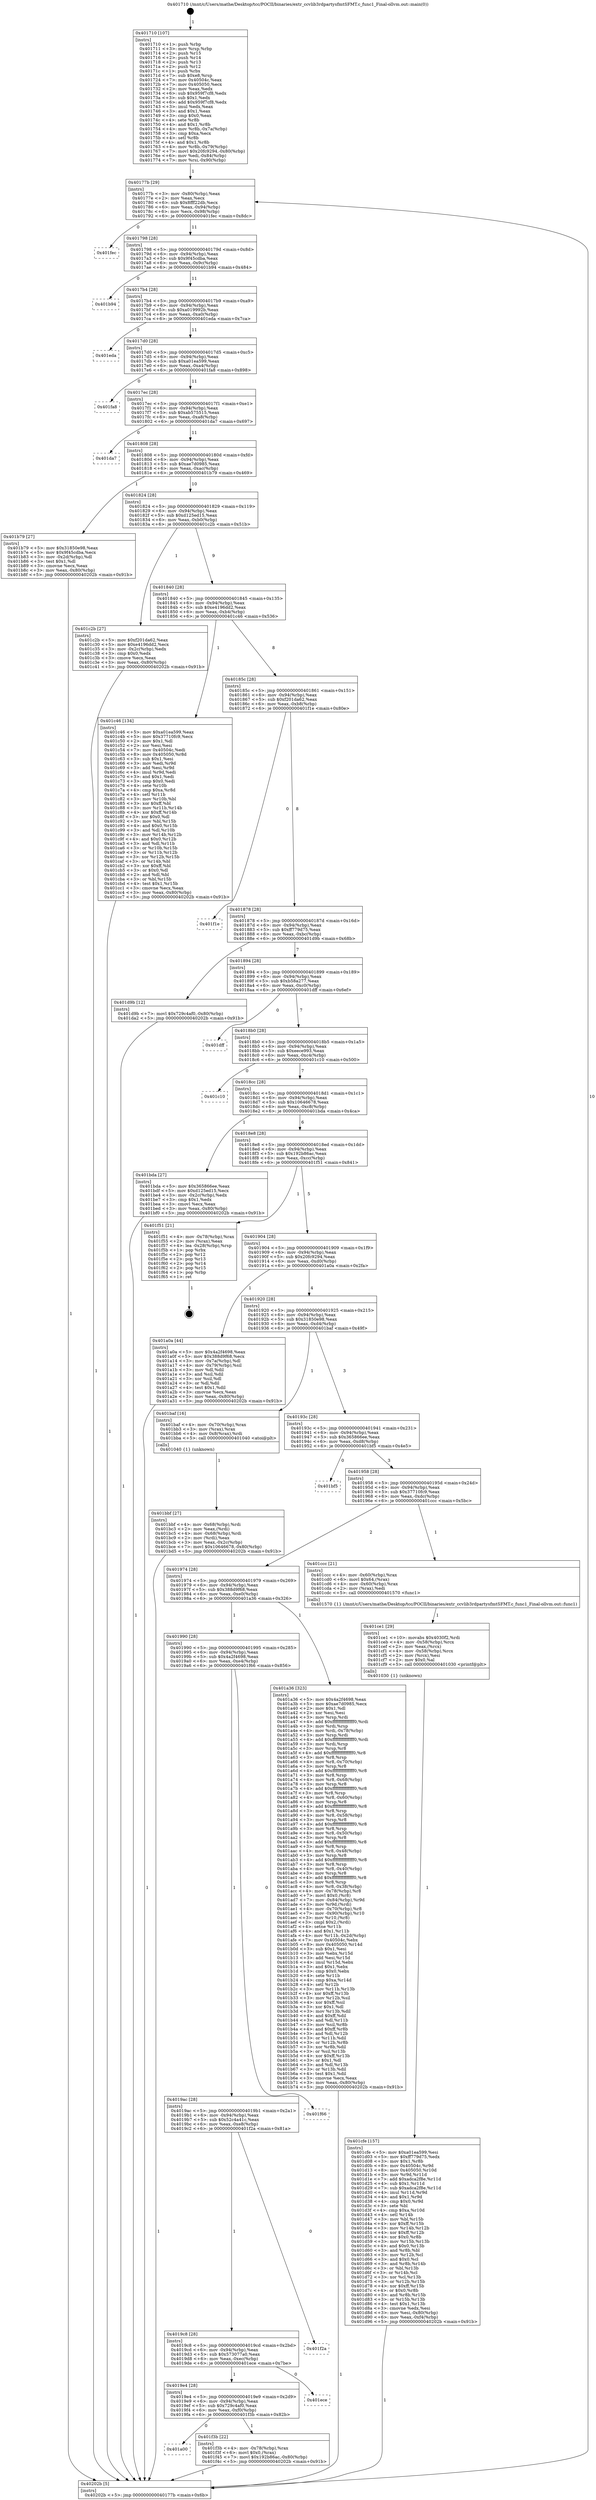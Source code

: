 digraph "0x401710" {
  label = "0x401710 (/mnt/c/Users/mathe/Desktop/tcc/POCII/binaries/extr_ccvlib3rdpartysfmtSFMT.c_func1_Final-ollvm.out::main(0))"
  labelloc = "t"
  node[shape=record]

  Entry [label="",width=0.3,height=0.3,shape=circle,fillcolor=black,style=filled]
  "0x40177b" [label="{
     0x40177b [29]\l
     | [instrs]\l
     &nbsp;&nbsp;0x40177b \<+3\>: mov -0x80(%rbp),%eax\l
     &nbsp;&nbsp;0x40177e \<+2\>: mov %eax,%ecx\l
     &nbsp;&nbsp;0x401780 \<+6\>: sub $0x8fff22db,%ecx\l
     &nbsp;&nbsp;0x401786 \<+6\>: mov %eax,-0x94(%rbp)\l
     &nbsp;&nbsp;0x40178c \<+6\>: mov %ecx,-0x98(%rbp)\l
     &nbsp;&nbsp;0x401792 \<+6\>: je 0000000000401fec \<main+0x8dc\>\l
  }"]
  "0x401fec" [label="{
     0x401fec\l
  }", style=dashed]
  "0x401798" [label="{
     0x401798 [28]\l
     | [instrs]\l
     &nbsp;&nbsp;0x401798 \<+5\>: jmp 000000000040179d \<main+0x8d\>\l
     &nbsp;&nbsp;0x40179d \<+6\>: mov -0x94(%rbp),%eax\l
     &nbsp;&nbsp;0x4017a3 \<+5\>: sub $0x9f45cdba,%eax\l
     &nbsp;&nbsp;0x4017a8 \<+6\>: mov %eax,-0x9c(%rbp)\l
     &nbsp;&nbsp;0x4017ae \<+6\>: je 0000000000401b94 \<main+0x484\>\l
  }"]
  Exit [label="",width=0.3,height=0.3,shape=circle,fillcolor=black,style=filled,peripheries=2]
  "0x401b94" [label="{
     0x401b94\l
  }", style=dashed]
  "0x4017b4" [label="{
     0x4017b4 [28]\l
     | [instrs]\l
     &nbsp;&nbsp;0x4017b4 \<+5\>: jmp 00000000004017b9 \<main+0xa9\>\l
     &nbsp;&nbsp;0x4017b9 \<+6\>: mov -0x94(%rbp),%eax\l
     &nbsp;&nbsp;0x4017bf \<+5\>: sub $0xa019992b,%eax\l
     &nbsp;&nbsp;0x4017c4 \<+6\>: mov %eax,-0xa0(%rbp)\l
     &nbsp;&nbsp;0x4017ca \<+6\>: je 0000000000401eda \<main+0x7ca\>\l
  }"]
  "0x401a00" [label="{
     0x401a00\l
  }", style=dashed]
  "0x401eda" [label="{
     0x401eda\l
  }", style=dashed]
  "0x4017d0" [label="{
     0x4017d0 [28]\l
     | [instrs]\l
     &nbsp;&nbsp;0x4017d0 \<+5\>: jmp 00000000004017d5 \<main+0xc5\>\l
     &nbsp;&nbsp;0x4017d5 \<+6\>: mov -0x94(%rbp),%eax\l
     &nbsp;&nbsp;0x4017db \<+5\>: sub $0xa01ea599,%eax\l
     &nbsp;&nbsp;0x4017e0 \<+6\>: mov %eax,-0xa4(%rbp)\l
     &nbsp;&nbsp;0x4017e6 \<+6\>: je 0000000000401fa8 \<main+0x898\>\l
  }"]
  "0x401f3b" [label="{
     0x401f3b [22]\l
     | [instrs]\l
     &nbsp;&nbsp;0x401f3b \<+4\>: mov -0x78(%rbp),%rax\l
     &nbsp;&nbsp;0x401f3f \<+6\>: movl $0x0,(%rax)\l
     &nbsp;&nbsp;0x401f45 \<+7\>: movl $0x192b86ac,-0x80(%rbp)\l
     &nbsp;&nbsp;0x401f4c \<+5\>: jmp 000000000040202b \<main+0x91b\>\l
  }"]
  "0x401fa8" [label="{
     0x401fa8\l
  }", style=dashed]
  "0x4017ec" [label="{
     0x4017ec [28]\l
     | [instrs]\l
     &nbsp;&nbsp;0x4017ec \<+5\>: jmp 00000000004017f1 \<main+0xe1\>\l
     &nbsp;&nbsp;0x4017f1 \<+6\>: mov -0x94(%rbp),%eax\l
     &nbsp;&nbsp;0x4017f7 \<+5\>: sub $0xab575515,%eax\l
     &nbsp;&nbsp;0x4017fc \<+6\>: mov %eax,-0xa8(%rbp)\l
     &nbsp;&nbsp;0x401802 \<+6\>: je 0000000000401da7 \<main+0x697\>\l
  }"]
  "0x4019e4" [label="{
     0x4019e4 [28]\l
     | [instrs]\l
     &nbsp;&nbsp;0x4019e4 \<+5\>: jmp 00000000004019e9 \<main+0x2d9\>\l
     &nbsp;&nbsp;0x4019e9 \<+6\>: mov -0x94(%rbp),%eax\l
     &nbsp;&nbsp;0x4019ef \<+5\>: sub $0x729c4af0,%eax\l
     &nbsp;&nbsp;0x4019f4 \<+6\>: mov %eax,-0xf0(%rbp)\l
     &nbsp;&nbsp;0x4019fa \<+6\>: je 0000000000401f3b \<main+0x82b\>\l
  }"]
  "0x401da7" [label="{
     0x401da7\l
  }", style=dashed]
  "0x401808" [label="{
     0x401808 [28]\l
     | [instrs]\l
     &nbsp;&nbsp;0x401808 \<+5\>: jmp 000000000040180d \<main+0xfd\>\l
     &nbsp;&nbsp;0x40180d \<+6\>: mov -0x94(%rbp),%eax\l
     &nbsp;&nbsp;0x401813 \<+5\>: sub $0xae7d0985,%eax\l
     &nbsp;&nbsp;0x401818 \<+6\>: mov %eax,-0xac(%rbp)\l
     &nbsp;&nbsp;0x40181e \<+6\>: je 0000000000401b79 \<main+0x469\>\l
  }"]
  "0x401ece" [label="{
     0x401ece\l
  }", style=dashed]
  "0x401b79" [label="{
     0x401b79 [27]\l
     | [instrs]\l
     &nbsp;&nbsp;0x401b79 \<+5\>: mov $0x31850e98,%eax\l
     &nbsp;&nbsp;0x401b7e \<+5\>: mov $0x9f45cdba,%ecx\l
     &nbsp;&nbsp;0x401b83 \<+3\>: mov -0x2d(%rbp),%dl\l
     &nbsp;&nbsp;0x401b86 \<+3\>: test $0x1,%dl\l
     &nbsp;&nbsp;0x401b89 \<+3\>: cmovne %ecx,%eax\l
     &nbsp;&nbsp;0x401b8c \<+3\>: mov %eax,-0x80(%rbp)\l
     &nbsp;&nbsp;0x401b8f \<+5\>: jmp 000000000040202b \<main+0x91b\>\l
  }"]
  "0x401824" [label="{
     0x401824 [28]\l
     | [instrs]\l
     &nbsp;&nbsp;0x401824 \<+5\>: jmp 0000000000401829 \<main+0x119\>\l
     &nbsp;&nbsp;0x401829 \<+6\>: mov -0x94(%rbp),%eax\l
     &nbsp;&nbsp;0x40182f \<+5\>: sub $0xd125ed15,%eax\l
     &nbsp;&nbsp;0x401834 \<+6\>: mov %eax,-0xb0(%rbp)\l
     &nbsp;&nbsp;0x40183a \<+6\>: je 0000000000401c2b \<main+0x51b\>\l
  }"]
  "0x4019c8" [label="{
     0x4019c8 [28]\l
     | [instrs]\l
     &nbsp;&nbsp;0x4019c8 \<+5\>: jmp 00000000004019cd \<main+0x2bd\>\l
     &nbsp;&nbsp;0x4019cd \<+6\>: mov -0x94(%rbp),%eax\l
     &nbsp;&nbsp;0x4019d3 \<+5\>: sub $0x573077a0,%eax\l
     &nbsp;&nbsp;0x4019d8 \<+6\>: mov %eax,-0xec(%rbp)\l
     &nbsp;&nbsp;0x4019de \<+6\>: je 0000000000401ece \<main+0x7be\>\l
  }"]
  "0x401c2b" [label="{
     0x401c2b [27]\l
     | [instrs]\l
     &nbsp;&nbsp;0x401c2b \<+5\>: mov $0xf201da62,%eax\l
     &nbsp;&nbsp;0x401c30 \<+5\>: mov $0xe4196dd2,%ecx\l
     &nbsp;&nbsp;0x401c35 \<+3\>: mov -0x2c(%rbp),%edx\l
     &nbsp;&nbsp;0x401c38 \<+3\>: cmp $0x0,%edx\l
     &nbsp;&nbsp;0x401c3b \<+3\>: cmove %ecx,%eax\l
     &nbsp;&nbsp;0x401c3e \<+3\>: mov %eax,-0x80(%rbp)\l
     &nbsp;&nbsp;0x401c41 \<+5\>: jmp 000000000040202b \<main+0x91b\>\l
  }"]
  "0x401840" [label="{
     0x401840 [28]\l
     | [instrs]\l
     &nbsp;&nbsp;0x401840 \<+5\>: jmp 0000000000401845 \<main+0x135\>\l
     &nbsp;&nbsp;0x401845 \<+6\>: mov -0x94(%rbp),%eax\l
     &nbsp;&nbsp;0x40184b \<+5\>: sub $0xe4196dd2,%eax\l
     &nbsp;&nbsp;0x401850 \<+6\>: mov %eax,-0xb4(%rbp)\l
     &nbsp;&nbsp;0x401856 \<+6\>: je 0000000000401c46 \<main+0x536\>\l
  }"]
  "0x401f2a" [label="{
     0x401f2a\l
  }", style=dashed]
  "0x401c46" [label="{
     0x401c46 [134]\l
     | [instrs]\l
     &nbsp;&nbsp;0x401c46 \<+5\>: mov $0xa01ea599,%eax\l
     &nbsp;&nbsp;0x401c4b \<+5\>: mov $0x37710fc9,%ecx\l
     &nbsp;&nbsp;0x401c50 \<+2\>: mov $0x1,%dl\l
     &nbsp;&nbsp;0x401c52 \<+2\>: xor %esi,%esi\l
     &nbsp;&nbsp;0x401c54 \<+7\>: mov 0x40504c,%edi\l
     &nbsp;&nbsp;0x401c5b \<+8\>: mov 0x405050,%r8d\l
     &nbsp;&nbsp;0x401c63 \<+3\>: sub $0x1,%esi\l
     &nbsp;&nbsp;0x401c66 \<+3\>: mov %edi,%r9d\l
     &nbsp;&nbsp;0x401c69 \<+3\>: add %esi,%r9d\l
     &nbsp;&nbsp;0x401c6c \<+4\>: imul %r9d,%edi\l
     &nbsp;&nbsp;0x401c70 \<+3\>: and $0x1,%edi\l
     &nbsp;&nbsp;0x401c73 \<+3\>: cmp $0x0,%edi\l
     &nbsp;&nbsp;0x401c76 \<+4\>: sete %r10b\l
     &nbsp;&nbsp;0x401c7a \<+4\>: cmp $0xa,%r8d\l
     &nbsp;&nbsp;0x401c7e \<+4\>: setl %r11b\l
     &nbsp;&nbsp;0x401c82 \<+3\>: mov %r10b,%bl\l
     &nbsp;&nbsp;0x401c85 \<+3\>: xor $0xff,%bl\l
     &nbsp;&nbsp;0x401c88 \<+3\>: mov %r11b,%r14b\l
     &nbsp;&nbsp;0x401c8b \<+4\>: xor $0xff,%r14b\l
     &nbsp;&nbsp;0x401c8f \<+3\>: xor $0x0,%dl\l
     &nbsp;&nbsp;0x401c92 \<+3\>: mov %bl,%r15b\l
     &nbsp;&nbsp;0x401c95 \<+4\>: and $0x0,%r15b\l
     &nbsp;&nbsp;0x401c99 \<+3\>: and %dl,%r10b\l
     &nbsp;&nbsp;0x401c9c \<+3\>: mov %r14b,%r12b\l
     &nbsp;&nbsp;0x401c9f \<+4\>: and $0x0,%r12b\l
     &nbsp;&nbsp;0x401ca3 \<+3\>: and %dl,%r11b\l
     &nbsp;&nbsp;0x401ca6 \<+3\>: or %r10b,%r15b\l
     &nbsp;&nbsp;0x401ca9 \<+3\>: or %r11b,%r12b\l
     &nbsp;&nbsp;0x401cac \<+3\>: xor %r12b,%r15b\l
     &nbsp;&nbsp;0x401caf \<+3\>: or %r14b,%bl\l
     &nbsp;&nbsp;0x401cb2 \<+3\>: xor $0xff,%bl\l
     &nbsp;&nbsp;0x401cb5 \<+3\>: or $0x0,%dl\l
     &nbsp;&nbsp;0x401cb8 \<+2\>: and %dl,%bl\l
     &nbsp;&nbsp;0x401cba \<+3\>: or %bl,%r15b\l
     &nbsp;&nbsp;0x401cbd \<+4\>: test $0x1,%r15b\l
     &nbsp;&nbsp;0x401cc1 \<+3\>: cmovne %ecx,%eax\l
     &nbsp;&nbsp;0x401cc4 \<+3\>: mov %eax,-0x80(%rbp)\l
     &nbsp;&nbsp;0x401cc7 \<+5\>: jmp 000000000040202b \<main+0x91b\>\l
  }"]
  "0x40185c" [label="{
     0x40185c [28]\l
     | [instrs]\l
     &nbsp;&nbsp;0x40185c \<+5\>: jmp 0000000000401861 \<main+0x151\>\l
     &nbsp;&nbsp;0x401861 \<+6\>: mov -0x94(%rbp),%eax\l
     &nbsp;&nbsp;0x401867 \<+5\>: sub $0xf201da62,%eax\l
     &nbsp;&nbsp;0x40186c \<+6\>: mov %eax,-0xb8(%rbp)\l
     &nbsp;&nbsp;0x401872 \<+6\>: je 0000000000401f1e \<main+0x80e\>\l
  }"]
  "0x4019ac" [label="{
     0x4019ac [28]\l
     | [instrs]\l
     &nbsp;&nbsp;0x4019ac \<+5\>: jmp 00000000004019b1 \<main+0x2a1\>\l
     &nbsp;&nbsp;0x4019b1 \<+6\>: mov -0x94(%rbp),%eax\l
     &nbsp;&nbsp;0x4019b7 \<+5\>: sub $0x52c4a41c,%eax\l
     &nbsp;&nbsp;0x4019bc \<+6\>: mov %eax,-0xe8(%rbp)\l
     &nbsp;&nbsp;0x4019c2 \<+6\>: je 0000000000401f2a \<main+0x81a\>\l
  }"]
  "0x401f1e" [label="{
     0x401f1e\l
  }", style=dashed]
  "0x401878" [label="{
     0x401878 [28]\l
     | [instrs]\l
     &nbsp;&nbsp;0x401878 \<+5\>: jmp 000000000040187d \<main+0x16d\>\l
     &nbsp;&nbsp;0x40187d \<+6\>: mov -0x94(%rbp),%eax\l
     &nbsp;&nbsp;0x401883 \<+5\>: sub $0xff779d75,%eax\l
     &nbsp;&nbsp;0x401888 \<+6\>: mov %eax,-0xbc(%rbp)\l
     &nbsp;&nbsp;0x40188e \<+6\>: je 0000000000401d9b \<main+0x68b\>\l
  }"]
  "0x401f66" [label="{
     0x401f66\l
  }", style=dashed]
  "0x401d9b" [label="{
     0x401d9b [12]\l
     | [instrs]\l
     &nbsp;&nbsp;0x401d9b \<+7\>: movl $0x729c4af0,-0x80(%rbp)\l
     &nbsp;&nbsp;0x401da2 \<+5\>: jmp 000000000040202b \<main+0x91b\>\l
  }"]
  "0x401894" [label="{
     0x401894 [28]\l
     | [instrs]\l
     &nbsp;&nbsp;0x401894 \<+5\>: jmp 0000000000401899 \<main+0x189\>\l
     &nbsp;&nbsp;0x401899 \<+6\>: mov -0x94(%rbp),%eax\l
     &nbsp;&nbsp;0x40189f \<+5\>: sub $0xb58a277,%eax\l
     &nbsp;&nbsp;0x4018a4 \<+6\>: mov %eax,-0xc0(%rbp)\l
     &nbsp;&nbsp;0x4018aa \<+6\>: je 0000000000401dff \<main+0x6ef\>\l
  }"]
  "0x401cfe" [label="{
     0x401cfe [157]\l
     | [instrs]\l
     &nbsp;&nbsp;0x401cfe \<+5\>: mov $0xa01ea599,%esi\l
     &nbsp;&nbsp;0x401d03 \<+5\>: mov $0xff779d75,%edx\l
     &nbsp;&nbsp;0x401d08 \<+3\>: mov $0x1,%r8b\l
     &nbsp;&nbsp;0x401d0b \<+8\>: mov 0x40504c,%r9d\l
     &nbsp;&nbsp;0x401d13 \<+8\>: mov 0x405050,%r10d\l
     &nbsp;&nbsp;0x401d1b \<+3\>: mov %r9d,%r11d\l
     &nbsp;&nbsp;0x401d1e \<+7\>: add $0xadca2f8e,%r11d\l
     &nbsp;&nbsp;0x401d25 \<+4\>: sub $0x1,%r11d\l
     &nbsp;&nbsp;0x401d29 \<+7\>: sub $0xadca2f8e,%r11d\l
     &nbsp;&nbsp;0x401d30 \<+4\>: imul %r11d,%r9d\l
     &nbsp;&nbsp;0x401d34 \<+4\>: and $0x1,%r9d\l
     &nbsp;&nbsp;0x401d38 \<+4\>: cmp $0x0,%r9d\l
     &nbsp;&nbsp;0x401d3c \<+3\>: sete %bl\l
     &nbsp;&nbsp;0x401d3f \<+4\>: cmp $0xa,%r10d\l
     &nbsp;&nbsp;0x401d43 \<+4\>: setl %r14b\l
     &nbsp;&nbsp;0x401d47 \<+3\>: mov %bl,%r15b\l
     &nbsp;&nbsp;0x401d4a \<+4\>: xor $0xff,%r15b\l
     &nbsp;&nbsp;0x401d4e \<+3\>: mov %r14b,%r12b\l
     &nbsp;&nbsp;0x401d51 \<+4\>: xor $0xff,%r12b\l
     &nbsp;&nbsp;0x401d55 \<+4\>: xor $0x0,%r8b\l
     &nbsp;&nbsp;0x401d59 \<+3\>: mov %r15b,%r13b\l
     &nbsp;&nbsp;0x401d5c \<+4\>: and $0x0,%r13b\l
     &nbsp;&nbsp;0x401d60 \<+3\>: and %r8b,%bl\l
     &nbsp;&nbsp;0x401d63 \<+3\>: mov %r12b,%cl\l
     &nbsp;&nbsp;0x401d66 \<+3\>: and $0x0,%cl\l
     &nbsp;&nbsp;0x401d69 \<+3\>: and %r8b,%r14b\l
     &nbsp;&nbsp;0x401d6c \<+3\>: or %bl,%r13b\l
     &nbsp;&nbsp;0x401d6f \<+3\>: or %r14b,%cl\l
     &nbsp;&nbsp;0x401d72 \<+3\>: xor %cl,%r13b\l
     &nbsp;&nbsp;0x401d75 \<+3\>: or %r12b,%r15b\l
     &nbsp;&nbsp;0x401d78 \<+4\>: xor $0xff,%r15b\l
     &nbsp;&nbsp;0x401d7c \<+4\>: or $0x0,%r8b\l
     &nbsp;&nbsp;0x401d80 \<+3\>: and %r8b,%r15b\l
     &nbsp;&nbsp;0x401d83 \<+3\>: or %r15b,%r13b\l
     &nbsp;&nbsp;0x401d86 \<+4\>: test $0x1,%r13b\l
     &nbsp;&nbsp;0x401d8a \<+3\>: cmovne %edx,%esi\l
     &nbsp;&nbsp;0x401d8d \<+3\>: mov %esi,-0x80(%rbp)\l
     &nbsp;&nbsp;0x401d90 \<+6\>: mov %eax,-0xf4(%rbp)\l
     &nbsp;&nbsp;0x401d96 \<+5\>: jmp 000000000040202b \<main+0x91b\>\l
  }"]
  "0x401dff" [label="{
     0x401dff\l
  }", style=dashed]
  "0x4018b0" [label="{
     0x4018b0 [28]\l
     | [instrs]\l
     &nbsp;&nbsp;0x4018b0 \<+5\>: jmp 00000000004018b5 \<main+0x1a5\>\l
     &nbsp;&nbsp;0x4018b5 \<+6\>: mov -0x94(%rbp),%eax\l
     &nbsp;&nbsp;0x4018bb \<+5\>: sub $0xeece993,%eax\l
     &nbsp;&nbsp;0x4018c0 \<+6\>: mov %eax,-0xc4(%rbp)\l
     &nbsp;&nbsp;0x4018c6 \<+6\>: je 0000000000401c10 \<main+0x500\>\l
  }"]
  "0x401ce1" [label="{
     0x401ce1 [29]\l
     | [instrs]\l
     &nbsp;&nbsp;0x401ce1 \<+10\>: movabs $0x4030f2,%rdi\l
     &nbsp;&nbsp;0x401ceb \<+4\>: mov -0x58(%rbp),%rcx\l
     &nbsp;&nbsp;0x401cef \<+2\>: mov %eax,(%rcx)\l
     &nbsp;&nbsp;0x401cf1 \<+4\>: mov -0x58(%rbp),%rcx\l
     &nbsp;&nbsp;0x401cf5 \<+2\>: mov (%rcx),%esi\l
     &nbsp;&nbsp;0x401cf7 \<+2\>: mov $0x0,%al\l
     &nbsp;&nbsp;0x401cf9 \<+5\>: call 0000000000401030 \<printf@plt\>\l
     | [calls]\l
     &nbsp;&nbsp;0x401030 \{1\} (unknown)\l
  }"]
  "0x401c10" [label="{
     0x401c10\l
  }", style=dashed]
  "0x4018cc" [label="{
     0x4018cc [28]\l
     | [instrs]\l
     &nbsp;&nbsp;0x4018cc \<+5\>: jmp 00000000004018d1 \<main+0x1c1\>\l
     &nbsp;&nbsp;0x4018d1 \<+6\>: mov -0x94(%rbp),%eax\l
     &nbsp;&nbsp;0x4018d7 \<+5\>: sub $0x10646678,%eax\l
     &nbsp;&nbsp;0x4018dc \<+6\>: mov %eax,-0xc8(%rbp)\l
     &nbsp;&nbsp;0x4018e2 \<+6\>: je 0000000000401bda \<main+0x4ca\>\l
  }"]
  "0x401bbf" [label="{
     0x401bbf [27]\l
     | [instrs]\l
     &nbsp;&nbsp;0x401bbf \<+4\>: mov -0x68(%rbp),%rdi\l
     &nbsp;&nbsp;0x401bc3 \<+2\>: mov %eax,(%rdi)\l
     &nbsp;&nbsp;0x401bc5 \<+4\>: mov -0x68(%rbp),%rdi\l
     &nbsp;&nbsp;0x401bc9 \<+2\>: mov (%rdi),%eax\l
     &nbsp;&nbsp;0x401bcb \<+3\>: mov %eax,-0x2c(%rbp)\l
     &nbsp;&nbsp;0x401bce \<+7\>: movl $0x10646678,-0x80(%rbp)\l
     &nbsp;&nbsp;0x401bd5 \<+5\>: jmp 000000000040202b \<main+0x91b\>\l
  }"]
  "0x401bda" [label="{
     0x401bda [27]\l
     | [instrs]\l
     &nbsp;&nbsp;0x401bda \<+5\>: mov $0x365866ee,%eax\l
     &nbsp;&nbsp;0x401bdf \<+5\>: mov $0xd125ed15,%ecx\l
     &nbsp;&nbsp;0x401be4 \<+3\>: mov -0x2c(%rbp),%edx\l
     &nbsp;&nbsp;0x401be7 \<+3\>: cmp $0x1,%edx\l
     &nbsp;&nbsp;0x401bea \<+3\>: cmovl %ecx,%eax\l
     &nbsp;&nbsp;0x401bed \<+3\>: mov %eax,-0x80(%rbp)\l
     &nbsp;&nbsp;0x401bf0 \<+5\>: jmp 000000000040202b \<main+0x91b\>\l
  }"]
  "0x4018e8" [label="{
     0x4018e8 [28]\l
     | [instrs]\l
     &nbsp;&nbsp;0x4018e8 \<+5\>: jmp 00000000004018ed \<main+0x1dd\>\l
     &nbsp;&nbsp;0x4018ed \<+6\>: mov -0x94(%rbp),%eax\l
     &nbsp;&nbsp;0x4018f3 \<+5\>: sub $0x192b86ac,%eax\l
     &nbsp;&nbsp;0x4018f8 \<+6\>: mov %eax,-0xcc(%rbp)\l
     &nbsp;&nbsp;0x4018fe \<+6\>: je 0000000000401f51 \<main+0x841\>\l
  }"]
  "0x401990" [label="{
     0x401990 [28]\l
     | [instrs]\l
     &nbsp;&nbsp;0x401990 \<+5\>: jmp 0000000000401995 \<main+0x285\>\l
     &nbsp;&nbsp;0x401995 \<+6\>: mov -0x94(%rbp),%eax\l
     &nbsp;&nbsp;0x40199b \<+5\>: sub $0x4a2f4698,%eax\l
     &nbsp;&nbsp;0x4019a0 \<+6\>: mov %eax,-0xe4(%rbp)\l
     &nbsp;&nbsp;0x4019a6 \<+6\>: je 0000000000401f66 \<main+0x856\>\l
  }"]
  "0x401f51" [label="{
     0x401f51 [21]\l
     | [instrs]\l
     &nbsp;&nbsp;0x401f51 \<+4\>: mov -0x78(%rbp),%rax\l
     &nbsp;&nbsp;0x401f55 \<+2\>: mov (%rax),%eax\l
     &nbsp;&nbsp;0x401f57 \<+4\>: lea -0x28(%rbp),%rsp\l
     &nbsp;&nbsp;0x401f5b \<+1\>: pop %rbx\l
     &nbsp;&nbsp;0x401f5c \<+2\>: pop %r12\l
     &nbsp;&nbsp;0x401f5e \<+2\>: pop %r13\l
     &nbsp;&nbsp;0x401f60 \<+2\>: pop %r14\l
     &nbsp;&nbsp;0x401f62 \<+2\>: pop %r15\l
     &nbsp;&nbsp;0x401f64 \<+1\>: pop %rbp\l
     &nbsp;&nbsp;0x401f65 \<+1\>: ret\l
  }"]
  "0x401904" [label="{
     0x401904 [28]\l
     | [instrs]\l
     &nbsp;&nbsp;0x401904 \<+5\>: jmp 0000000000401909 \<main+0x1f9\>\l
     &nbsp;&nbsp;0x401909 \<+6\>: mov -0x94(%rbp),%eax\l
     &nbsp;&nbsp;0x40190f \<+5\>: sub $0x20fc9294,%eax\l
     &nbsp;&nbsp;0x401914 \<+6\>: mov %eax,-0xd0(%rbp)\l
     &nbsp;&nbsp;0x40191a \<+6\>: je 0000000000401a0a \<main+0x2fa\>\l
  }"]
  "0x401a36" [label="{
     0x401a36 [323]\l
     | [instrs]\l
     &nbsp;&nbsp;0x401a36 \<+5\>: mov $0x4a2f4698,%eax\l
     &nbsp;&nbsp;0x401a3b \<+5\>: mov $0xae7d0985,%ecx\l
     &nbsp;&nbsp;0x401a40 \<+2\>: mov $0x1,%dl\l
     &nbsp;&nbsp;0x401a42 \<+2\>: xor %esi,%esi\l
     &nbsp;&nbsp;0x401a44 \<+3\>: mov %rsp,%rdi\l
     &nbsp;&nbsp;0x401a47 \<+4\>: add $0xfffffffffffffff0,%rdi\l
     &nbsp;&nbsp;0x401a4b \<+3\>: mov %rdi,%rsp\l
     &nbsp;&nbsp;0x401a4e \<+4\>: mov %rdi,-0x78(%rbp)\l
     &nbsp;&nbsp;0x401a52 \<+3\>: mov %rsp,%rdi\l
     &nbsp;&nbsp;0x401a55 \<+4\>: add $0xfffffffffffffff0,%rdi\l
     &nbsp;&nbsp;0x401a59 \<+3\>: mov %rdi,%rsp\l
     &nbsp;&nbsp;0x401a5c \<+3\>: mov %rsp,%r8\l
     &nbsp;&nbsp;0x401a5f \<+4\>: add $0xfffffffffffffff0,%r8\l
     &nbsp;&nbsp;0x401a63 \<+3\>: mov %r8,%rsp\l
     &nbsp;&nbsp;0x401a66 \<+4\>: mov %r8,-0x70(%rbp)\l
     &nbsp;&nbsp;0x401a6a \<+3\>: mov %rsp,%r8\l
     &nbsp;&nbsp;0x401a6d \<+4\>: add $0xfffffffffffffff0,%r8\l
     &nbsp;&nbsp;0x401a71 \<+3\>: mov %r8,%rsp\l
     &nbsp;&nbsp;0x401a74 \<+4\>: mov %r8,-0x68(%rbp)\l
     &nbsp;&nbsp;0x401a78 \<+3\>: mov %rsp,%r8\l
     &nbsp;&nbsp;0x401a7b \<+4\>: add $0xfffffffffffffff0,%r8\l
     &nbsp;&nbsp;0x401a7f \<+3\>: mov %r8,%rsp\l
     &nbsp;&nbsp;0x401a82 \<+4\>: mov %r8,-0x60(%rbp)\l
     &nbsp;&nbsp;0x401a86 \<+3\>: mov %rsp,%r8\l
     &nbsp;&nbsp;0x401a89 \<+4\>: add $0xfffffffffffffff0,%r8\l
     &nbsp;&nbsp;0x401a8d \<+3\>: mov %r8,%rsp\l
     &nbsp;&nbsp;0x401a90 \<+4\>: mov %r8,-0x58(%rbp)\l
     &nbsp;&nbsp;0x401a94 \<+3\>: mov %rsp,%r8\l
     &nbsp;&nbsp;0x401a97 \<+4\>: add $0xfffffffffffffff0,%r8\l
     &nbsp;&nbsp;0x401a9b \<+3\>: mov %r8,%rsp\l
     &nbsp;&nbsp;0x401a9e \<+4\>: mov %r8,-0x50(%rbp)\l
     &nbsp;&nbsp;0x401aa2 \<+3\>: mov %rsp,%r8\l
     &nbsp;&nbsp;0x401aa5 \<+4\>: add $0xfffffffffffffff0,%r8\l
     &nbsp;&nbsp;0x401aa9 \<+3\>: mov %r8,%rsp\l
     &nbsp;&nbsp;0x401aac \<+4\>: mov %r8,-0x48(%rbp)\l
     &nbsp;&nbsp;0x401ab0 \<+3\>: mov %rsp,%r8\l
     &nbsp;&nbsp;0x401ab3 \<+4\>: add $0xfffffffffffffff0,%r8\l
     &nbsp;&nbsp;0x401ab7 \<+3\>: mov %r8,%rsp\l
     &nbsp;&nbsp;0x401aba \<+4\>: mov %r8,-0x40(%rbp)\l
     &nbsp;&nbsp;0x401abe \<+3\>: mov %rsp,%r8\l
     &nbsp;&nbsp;0x401ac1 \<+4\>: add $0xfffffffffffffff0,%r8\l
     &nbsp;&nbsp;0x401ac5 \<+3\>: mov %r8,%rsp\l
     &nbsp;&nbsp;0x401ac8 \<+4\>: mov %r8,-0x38(%rbp)\l
     &nbsp;&nbsp;0x401acc \<+4\>: mov -0x78(%rbp),%r8\l
     &nbsp;&nbsp;0x401ad0 \<+7\>: movl $0x0,(%r8)\l
     &nbsp;&nbsp;0x401ad7 \<+7\>: mov -0x84(%rbp),%r9d\l
     &nbsp;&nbsp;0x401ade \<+3\>: mov %r9d,(%rdi)\l
     &nbsp;&nbsp;0x401ae1 \<+4\>: mov -0x70(%rbp),%r8\l
     &nbsp;&nbsp;0x401ae5 \<+7\>: mov -0x90(%rbp),%r10\l
     &nbsp;&nbsp;0x401aec \<+3\>: mov %r10,(%r8)\l
     &nbsp;&nbsp;0x401aef \<+3\>: cmpl $0x2,(%rdi)\l
     &nbsp;&nbsp;0x401af2 \<+4\>: setne %r11b\l
     &nbsp;&nbsp;0x401af6 \<+4\>: and $0x1,%r11b\l
     &nbsp;&nbsp;0x401afa \<+4\>: mov %r11b,-0x2d(%rbp)\l
     &nbsp;&nbsp;0x401afe \<+7\>: mov 0x40504c,%ebx\l
     &nbsp;&nbsp;0x401b05 \<+8\>: mov 0x405050,%r14d\l
     &nbsp;&nbsp;0x401b0d \<+3\>: sub $0x1,%esi\l
     &nbsp;&nbsp;0x401b10 \<+3\>: mov %ebx,%r15d\l
     &nbsp;&nbsp;0x401b13 \<+3\>: add %esi,%r15d\l
     &nbsp;&nbsp;0x401b16 \<+4\>: imul %r15d,%ebx\l
     &nbsp;&nbsp;0x401b1a \<+3\>: and $0x1,%ebx\l
     &nbsp;&nbsp;0x401b1d \<+3\>: cmp $0x0,%ebx\l
     &nbsp;&nbsp;0x401b20 \<+4\>: sete %r11b\l
     &nbsp;&nbsp;0x401b24 \<+4\>: cmp $0xa,%r14d\l
     &nbsp;&nbsp;0x401b28 \<+4\>: setl %r12b\l
     &nbsp;&nbsp;0x401b2c \<+3\>: mov %r11b,%r13b\l
     &nbsp;&nbsp;0x401b2f \<+4\>: xor $0xff,%r13b\l
     &nbsp;&nbsp;0x401b33 \<+3\>: mov %r12b,%sil\l
     &nbsp;&nbsp;0x401b36 \<+4\>: xor $0xff,%sil\l
     &nbsp;&nbsp;0x401b3a \<+3\>: xor $0x1,%dl\l
     &nbsp;&nbsp;0x401b3d \<+3\>: mov %r13b,%dil\l
     &nbsp;&nbsp;0x401b40 \<+4\>: and $0xff,%dil\l
     &nbsp;&nbsp;0x401b44 \<+3\>: and %dl,%r11b\l
     &nbsp;&nbsp;0x401b47 \<+3\>: mov %sil,%r8b\l
     &nbsp;&nbsp;0x401b4a \<+4\>: and $0xff,%r8b\l
     &nbsp;&nbsp;0x401b4e \<+3\>: and %dl,%r12b\l
     &nbsp;&nbsp;0x401b51 \<+3\>: or %r11b,%dil\l
     &nbsp;&nbsp;0x401b54 \<+3\>: or %r12b,%r8b\l
     &nbsp;&nbsp;0x401b57 \<+3\>: xor %r8b,%dil\l
     &nbsp;&nbsp;0x401b5a \<+3\>: or %sil,%r13b\l
     &nbsp;&nbsp;0x401b5d \<+4\>: xor $0xff,%r13b\l
     &nbsp;&nbsp;0x401b61 \<+3\>: or $0x1,%dl\l
     &nbsp;&nbsp;0x401b64 \<+3\>: and %dl,%r13b\l
     &nbsp;&nbsp;0x401b67 \<+3\>: or %r13b,%dil\l
     &nbsp;&nbsp;0x401b6a \<+4\>: test $0x1,%dil\l
     &nbsp;&nbsp;0x401b6e \<+3\>: cmovne %ecx,%eax\l
     &nbsp;&nbsp;0x401b71 \<+3\>: mov %eax,-0x80(%rbp)\l
     &nbsp;&nbsp;0x401b74 \<+5\>: jmp 000000000040202b \<main+0x91b\>\l
  }"]
  "0x401a0a" [label="{
     0x401a0a [44]\l
     | [instrs]\l
     &nbsp;&nbsp;0x401a0a \<+5\>: mov $0x4a2f4698,%eax\l
     &nbsp;&nbsp;0x401a0f \<+5\>: mov $0x388d9f68,%ecx\l
     &nbsp;&nbsp;0x401a14 \<+3\>: mov -0x7a(%rbp),%dl\l
     &nbsp;&nbsp;0x401a17 \<+4\>: mov -0x79(%rbp),%sil\l
     &nbsp;&nbsp;0x401a1b \<+3\>: mov %dl,%dil\l
     &nbsp;&nbsp;0x401a1e \<+3\>: and %sil,%dil\l
     &nbsp;&nbsp;0x401a21 \<+3\>: xor %sil,%dl\l
     &nbsp;&nbsp;0x401a24 \<+3\>: or %dl,%dil\l
     &nbsp;&nbsp;0x401a27 \<+4\>: test $0x1,%dil\l
     &nbsp;&nbsp;0x401a2b \<+3\>: cmovne %ecx,%eax\l
     &nbsp;&nbsp;0x401a2e \<+3\>: mov %eax,-0x80(%rbp)\l
     &nbsp;&nbsp;0x401a31 \<+5\>: jmp 000000000040202b \<main+0x91b\>\l
  }"]
  "0x401920" [label="{
     0x401920 [28]\l
     | [instrs]\l
     &nbsp;&nbsp;0x401920 \<+5\>: jmp 0000000000401925 \<main+0x215\>\l
     &nbsp;&nbsp;0x401925 \<+6\>: mov -0x94(%rbp),%eax\l
     &nbsp;&nbsp;0x40192b \<+5\>: sub $0x31850e98,%eax\l
     &nbsp;&nbsp;0x401930 \<+6\>: mov %eax,-0xd4(%rbp)\l
     &nbsp;&nbsp;0x401936 \<+6\>: je 0000000000401baf \<main+0x49f\>\l
  }"]
  "0x40202b" [label="{
     0x40202b [5]\l
     | [instrs]\l
     &nbsp;&nbsp;0x40202b \<+5\>: jmp 000000000040177b \<main+0x6b\>\l
  }"]
  "0x401710" [label="{
     0x401710 [107]\l
     | [instrs]\l
     &nbsp;&nbsp;0x401710 \<+1\>: push %rbp\l
     &nbsp;&nbsp;0x401711 \<+3\>: mov %rsp,%rbp\l
     &nbsp;&nbsp;0x401714 \<+2\>: push %r15\l
     &nbsp;&nbsp;0x401716 \<+2\>: push %r14\l
     &nbsp;&nbsp;0x401718 \<+2\>: push %r13\l
     &nbsp;&nbsp;0x40171a \<+2\>: push %r12\l
     &nbsp;&nbsp;0x40171c \<+1\>: push %rbx\l
     &nbsp;&nbsp;0x40171d \<+7\>: sub $0xe8,%rsp\l
     &nbsp;&nbsp;0x401724 \<+7\>: mov 0x40504c,%eax\l
     &nbsp;&nbsp;0x40172b \<+7\>: mov 0x405050,%ecx\l
     &nbsp;&nbsp;0x401732 \<+2\>: mov %eax,%edx\l
     &nbsp;&nbsp;0x401734 \<+6\>: sub $0x959f7cf8,%edx\l
     &nbsp;&nbsp;0x40173a \<+3\>: sub $0x1,%edx\l
     &nbsp;&nbsp;0x40173d \<+6\>: add $0x959f7cf8,%edx\l
     &nbsp;&nbsp;0x401743 \<+3\>: imul %edx,%eax\l
     &nbsp;&nbsp;0x401746 \<+3\>: and $0x1,%eax\l
     &nbsp;&nbsp;0x401749 \<+3\>: cmp $0x0,%eax\l
     &nbsp;&nbsp;0x40174c \<+4\>: sete %r8b\l
     &nbsp;&nbsp;0x401750 \<+4\>: and $0x1,%r8b\l
     &nbsp;&nbsp;0x401754 \<+4\>: mov %r8b,-0x7a(%rbp)\l
     &nbsp;&nbsp;0x401758 \<+3\>: cmp $0xa,%ecx\l
     &nbsp;&nbsp;0x40175b \<+4\>: setl %r8b\l
     &nbsp;&nbsp;0x40175f \<+4\>: and $0x1,%r8b\l
     &nbsp;&nbsp;0x401763 \<+4\>: mov %r8b,-0x79(%rbp)\l
     &nbsp;&nbsp;0x401767 \<+7\>: movl $0x20fc9294,-0x80(%rbp)\l
     &nbsp;&nbsp;0x40176e \<+6\>: mov %edi,-0x84(%rbp)\l
     &nbsp;&nbsp;0x401774 \<+7\>: mov %rsi,-0x90(%rbp)\l
  }"]
  "0x401974" [label="{
     0x401974 [28]\l
     | [instrs]\l
     &nbsp;&nbsp;0x401974 \<+5\>: jmp 0000000000401979 \<main+0x269\>\l
     &nbsp;&nbsp;0x401979 \<+6\>: mov -0x94(%rbp),%eax\l
     &nbsp;&nbsp;0x40197f \<+5\>: sub $0x388d9f68,%eax\l
     &nbsp;&nbsp;0x401984 \<+6\>: mov %eax,-0xe0(%rbp)\l
     &nbsp;&nbsp;0x40198a \<+6\>: je 0000000000401a36 \<main+0x326\>\l
  }"]
  "0x401baf" [label="{
     0x401baf [16]\l
     | [instrs]\l
     &nbsp;&nbsp;0x401baf \<+4\>: mov -0x70(%rbp),%rax\l
     &nbsp;&nbsp;0x401bb3 \<+3\>: mov (%rax),%rax\l
     &nbsp;&nbsp;0x401bb6 \<+4\>: mov 0x8(%rax),%rdi\l
     &nbsp;&nbsp;0x401bba \<+5\>: call 0000000000401040 \<atoi@plt\>\l
     | [calls]\l
     &nbsp;&nbsp;0x401040 \{1\} (unknown)\l
  }"]
  "0x40193c" [label="{
     0x40193c [28]\l
     | [instrs]\l
     &nbsp;&nbsp;0x40193c \<+5\>: jmp 0000000000401941 \<main+0x231\>\l
     &nbsp;&nbsp;0x401941 \<+6\>: mov -0x94(%rbp),%eax\l
     &nbsp;&nbsp;0x401947 \<+5\>: sub $0x365866ee,%eax\l
     &nbsp;&nbsp;0x40194c \<+6\>: mov %eax,-0xd8(%rbp)\l
     &nbsp;&nbsp;0x401952 \<+6\>: je 0000000000401bf5 \<main+0x4e5\>\l
  }"]
  "0x401ccc" [label="{
     0x401ccc [21]\l
     | [instrs]\l
     &nbsp;&nbsp;0x401ccc \<+4\>: mov -0x60(%rbp),%rax\l
     &nbsp;&nbsp;0x401cd0 \<+6\>: movl $0x64,(%rax)\l
     &nbsp;&nbsp;0x401cd6 \<+4\>: mov -0x60(%rbp),%rax\l
     &nbsp;&nbsp;0x401cda \<+2\>: mov (%rax),%edi\l
     &nbsp;&nbsp;0x401cdc \<+5\>: call 0000000000401570 \<func1\>\l
     | [calls]\l
     &nbsp;&nbsp;0x401570 \{1\} (/mnt/c/Users/mathe/Desktop/tcc/POCII/binaries/extr_ccvlib3rdpartysfmtSFMT.c_func1_Final-ollvm.out::func1)\l
  }"]
  "0x401bf5" [label="{
     0x401bf5\l
  }", style=dashed]
  "0x401958" [label="{
     0x401958 [28]\l
     | [instrs]\l
     &nbsp;&nbsp;0x401958 \<+5\>: jmp 000000000040195d \<main+0x24d\>\l
     &nbsp;&nbsp;0x40195d \<+6\>: mov -0x94(%rbp),%eax\l
     &nbsp;&nbsp;0x401963 \<+5\>: sub $0x37710fc9,%eax\l
     &nbsp;&nbsp;0x401968 \<+6\>: mov %eax,-0xdc(%rbp)\l
     &nbsp;&nbsp;0x40196e \<+6\>: je 0000000000401ccc \<main+0x5bc\>\l
  }"]
  Entry -> "0x401710" [label=" 1"]
  "0x40177b" -> "0x401fec" [label=" 0"]
  "0x40177b" -> "0x401798" [label=" 11"]
  "0x401f51" -> Exit [label=" 1"]
  "0x401798" -> "0x401b94" [label=" 0"]
  "0x401798" -> "0x4017b4" [label=" 11"]
  "0x401f3b" -> "0x40202b" [label=" 1"]
  "0x4017b4" -> "0x401eda" [label=" 0"]
  "0x4017b4" -> "0x4017d0" [label=" 11"]
  "0x4019e4" -> "0x401a00" [label=" 0"]
  "0x4017d0" -> "0x401fa8" [label=" 0"]
  "0x4017d0" -> "0x4017ec" [label=" 11"]
  "0x4019e4" -> "0x401f3b" [label=" 1"]
  "0x4017ec" -> "0x401da7" [label=" 0"]
  "0x4017ec" -> "0x401808" [label=" 11"]
  "0x4019c8" -> "0x4019e4" [label=" 1"]
  "0x401808" -> "0x401b79" [label=" 1"]
  "0x401808" -> "0x401824" [label=" 10"]
  "0x4019c8" -> "0x401ece" [label=" 0"]
  "0x401824" -> "0x401c2b" [label=" 1"]
  "0x401824" -> "0x401840" [label=" 9"]
  "0x4019ac" -> "0x4019c8" [label=" 1"]
  "0x401840" -> "0x401c46" [label=" 1"]
  "0x401840" -> "0x40185c" [label=" 8"]
  "0x4019ac" -> "0x401f2a" [label=" 0"]
  "0x40185c" -> "0x401f1e" [label=" 0"]
  "0x40185c" -> "0x401878" [label=" 8"]
  "0x401990" -> "0x4019ac" [label=" 1"]
  "0x401878" -> "0x401d9b" [label=" 1"]
  "0x401878" -> "0x401894" [label=" 7"]
  "0x401990" -> "0x401f66" [label=" 0"]
  "0x401894" -> "0x401dff" [label=" 0"]
  "0x401894" -> "0x4018b0" [label=" 7"]
  "0x401d9b" -> "0x40202b" [label=" 1"]
  "0x4018b0" -> "0x401c10" [label=" 0"]
  "0x4018b0" -> "0x4018cc" [label=" 7"]
  "0x401cfe" -> "0x40202b" [label=" 1"]
  "0x4018cc" -> "0x401bda" [label=" 1"]
  "0x4018cc" -> "0x4018e8" [label=" 6"]
  "0x401ce1" -> "0x401cfe" [label=" 1"]
  "0x4018e8" -> "0x401f51" [label=" 1"]
  "0x4018e8" -> "0x401904" [label=" 5"]
  "0x401c46" -> "0x40202b" [label=" 1"]
  "0x401904" -> "0x401a0a" [label=" 1"]
  "0x401904" -> "0x401920" [label=" 4"]
  "0x401a0a" -> "0x40202b" [label=" 1"]
  "0x401710" -> "0x40177b" [label=" 1"]
  "0x40202b" -> "0x40177b" [label=" 10"]
  "0x401c2b" -> "0x40202b" [label=" 1"]
  "0x401920" -> "0x401baf" [label=" 1"]
  "0x401920" -> "0x40193c" [label=" 3"]
  "0x401bbf" -> "0x40202b" [label=" 1"]
  "0x40193c" -> "0x401bf5" [label=" 0"]
  "0x40193c" -> "0x401958" [label=" 3"]
  "0x401baf" -> "0x401bbf" [label=" 1"]
  "0x401958" -> "0x401ccc" [label=" 1"]
  "0x401958" -> "0x401974" [label=" 2"]
  "0x401bda" -> "0x40202b" [label=" 1"]
  "0x401974" -> "0x401a36" [label=" 1"]
  "0x401974" -> "0x401990" [label=" 1"]
  "0x401ccc" -> "0x401ce1" [label=" 1"]
  "0x401a36" -> "0x40202b" [label=" 1"]
  "0x401b79" -> "0x40202b" [label=" 1"]
}
